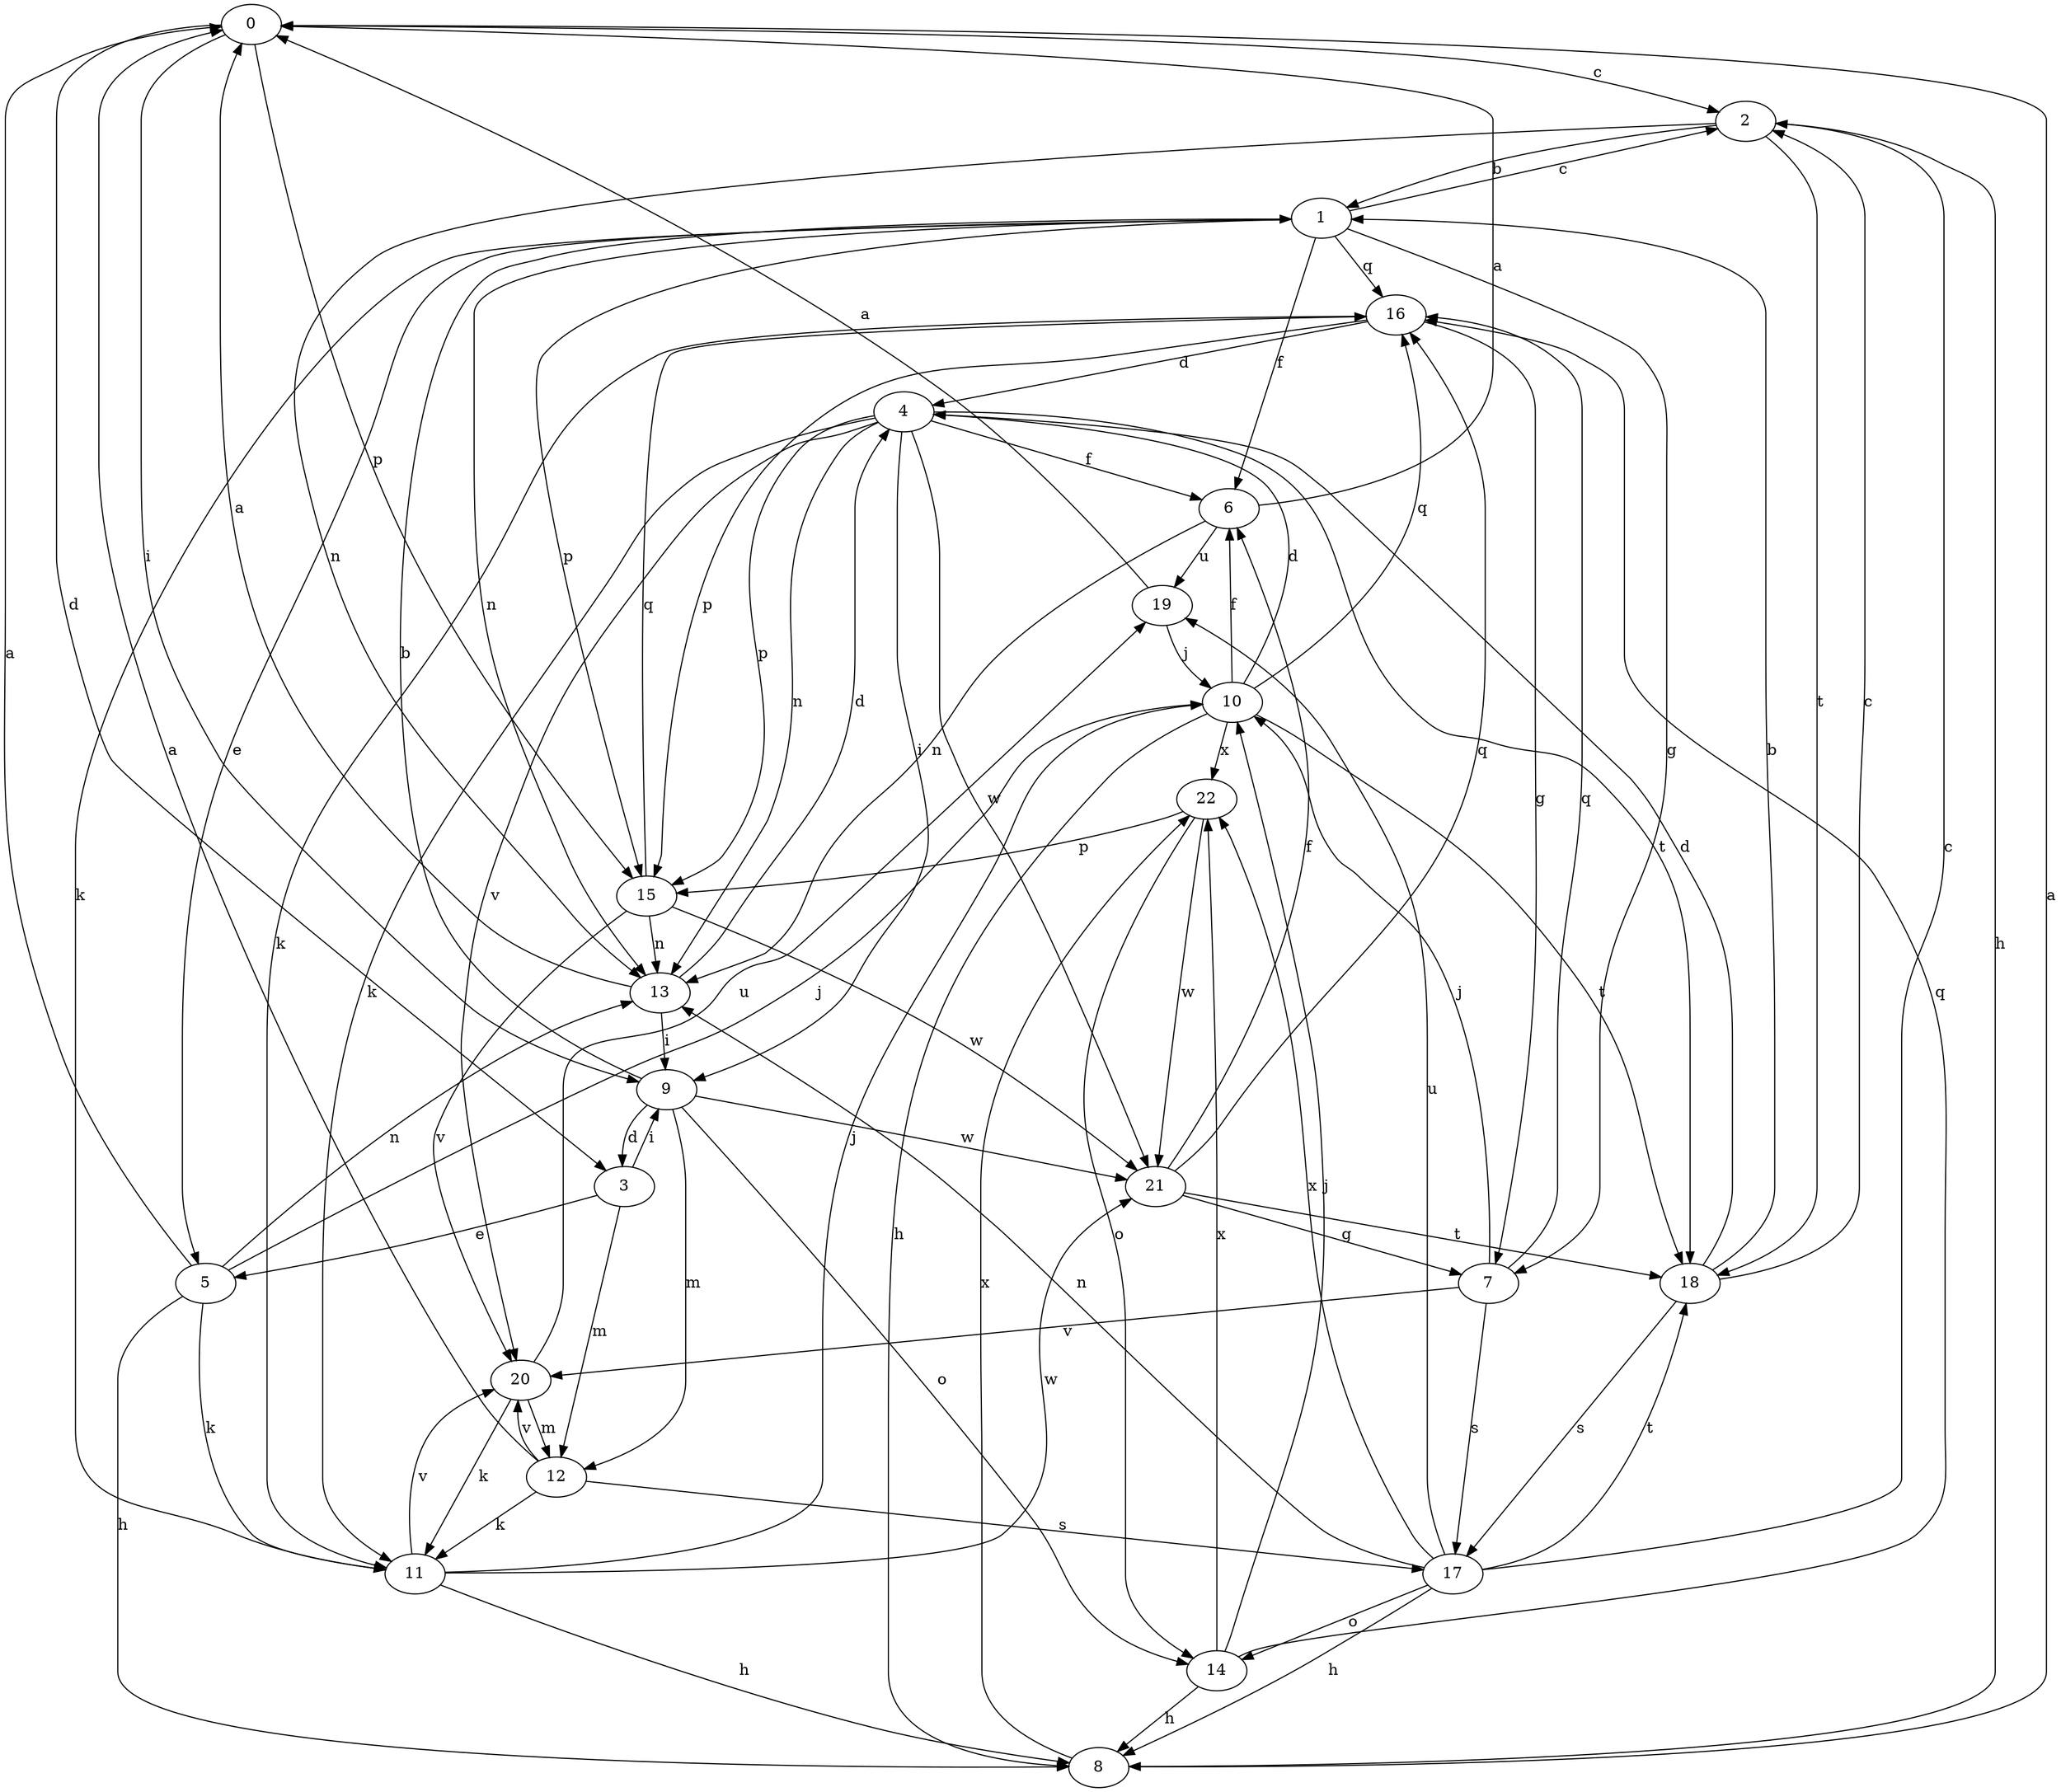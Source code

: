 strict digraph  {
0;
1;
2;
3;
4;
5;
6;
7;
8;
9;
10;
11;
12;
13;
14;
15;
16;
17;
18;
19;
20;
21;
22;
0 -> 2  [label=c];
0 -> 3  [label=d];
0 -> 9  [label=i];
0 -> 15  [label=p];
1 -> 2  [label=c];
1 -> 5  [label=e];
1 -> 6  [label=f];
1 -> 7  [label=g];
1 -> 11  [label=k];
1 -> 13  [label=n];
1 -> 15  [label=p];
1 -> 16  [label=q];
2 -> 1  [label=b];
2 -> 8  [label=h];
2 -> 13  [label=n];
2 -> 18  [label=t];
3 -> 5  [label=e];
3 -> 9  [label=i];
3 -> 12  [label=m];
4 -> 6  [label=f];
4 -> 9  [label=i];
4 -> 11  [label=k];
4 -> 13  [label=n];
4 -> 15  [label=p];
4 -> 18  [label=t];
4 -> 20  [label=v];
4 -> 21  [label=w];
5 -> 0  [label=a];
5 -> 8  [label=h];
5 -> 10  [label=j];
5 -> 11  [label=k];
5 -> 13  [label=n];
6 -> 0  [label=a];
6 -> 13  [label=n];
6 -> 19  [label=u];
7 -> 10  [label=j];
7 -> 16  [label=q];
7 -> 17  [label=s];
7 -> 20  [label=v];
8 -> 0  [label=a];
8 -> 22  [label=x];
9 -> 1  [label=b];
9 -> 3  [label=d];
9 -> 12  [label=m];
9 -> 14  [label=o];
9 -> 21  [label=w];
10 -> 4  [label=d];
10 -> 6  [label=f];
10 -> 8  [label=h];
10 -> 16  [label=q];
10 -> 18  [label=t];
10 -> 22  [label=x];
11 -> 8  [label=h];
11 -> 10  [label=j];
11 -> 20  [label=v];
11 -> 21  [label=w];
12 -> 0  [label=a];
12 -> 11  [label=k];
12 -> 17  [label=s];
12 -> 20  [label=v];
13 -> 0  [label=a];
13 -> 4  [label=d];
13 -> 9  [label=i];
14 -> 8  [label=h];
14 -> 10  [label=j];
14 -> 16  [label=q];
14 -> 22  [label=x];
15 -> 13  [label=n];
15 -> 16  [label=q];
15 -> 20  [label=v];
15 -> 21  [label=w];
16 -> 4  [label=d];
16 -> 7  [label=g];
16 -> 11  [label=k];
16 -> 15  [label=p];
17 -> 2  [label=c];
17 -> 8  [label=h];
17 -> 13  [label=n];
17 -> 14  [label=o];
17 -> 18  [label=t];
17 -> 19  [label=u];
17 -> 22  [label=x];
18 -> 1  [label=b];
18 -> 2  [label=c];
18 -> 4  [label=d];
18 -> 17  [label=s];
19 -> 0  [label=a];
19 -> 10  [label=j];
20 -> 11  [label=k];
20 -> 12  [label=m];
20 -> 19  [label=u];
21 -> 6  [label=f];
21 -> 7  [label=g];
21 -> 16  [label=q];
21 -> 18  [label=t];
22 -> 14  [label=o];
22 -> 15  [label=p];
22 -> 21  [label=w];
}
